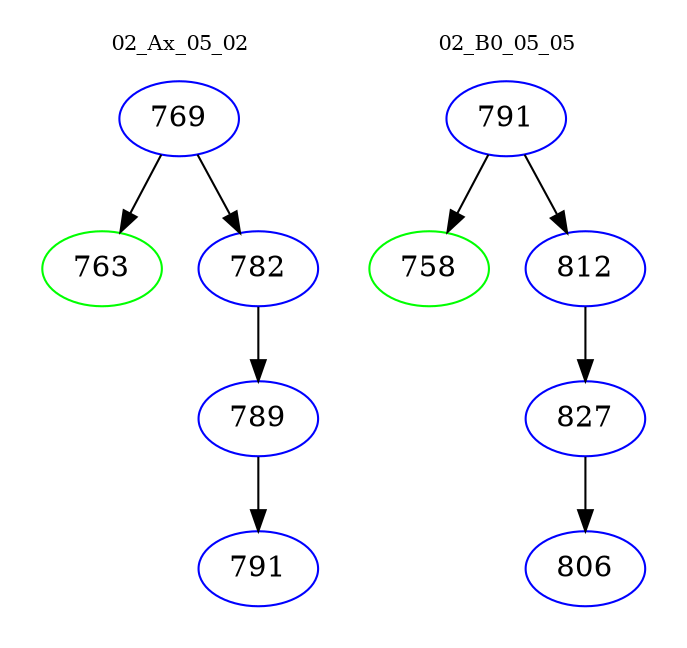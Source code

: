 digraph{
subgraph cluster_0 {
color = white
label = "02_Ax_05_02";
fontsize=10;
T0_769 [label="769", color="blue"]
T0_769 -> T0_763 [color="black"]
T0_763 [label="763", color="green"]
T0_769 -> T0_782 [color="black"]
T0_782 [label="782", color="blue"]
T0_782 -> T0_789 [color="black"]
T0_789 [label="789", color="blue"]
T0_789 -> T0_791 [color="black"]
T0_791 [label="791", color="blue"]
}
subgraph cluster_1 {
color = white
label = "02_B0_05_05";
fontsize=10;
T1_791 [label="791", color="blue"]
T1_791 -> T1_758 [color="black"]
T1_758 [label="758", color="green"]
T1_791 -> T1_812 [color="black"]
T1_812 [label="812", color="blue"]
T1_812 -> T1_827 [color="black"]
T1_827 [label="827", color="blue"]
T1_827 -> T1_806 [color="black"]
T1_806 [label="806", color="blue"]
}
}
